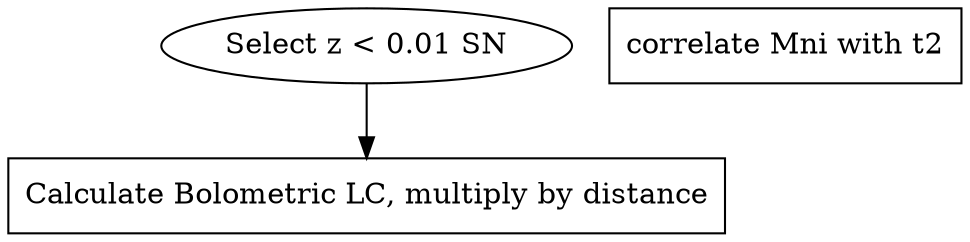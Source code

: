 digraph hfl_calib
{

	Nohfl [label= "Select z < 0.01 SN", shape="ellipse"]
	
	CalcMni[label = "Calculate Bolometric LC, multiply by distance", shape="box"]
	Nohfl -> CalcMni
	
	Corr [label = "correlate Mni with t2", shape = "box" ]




}
